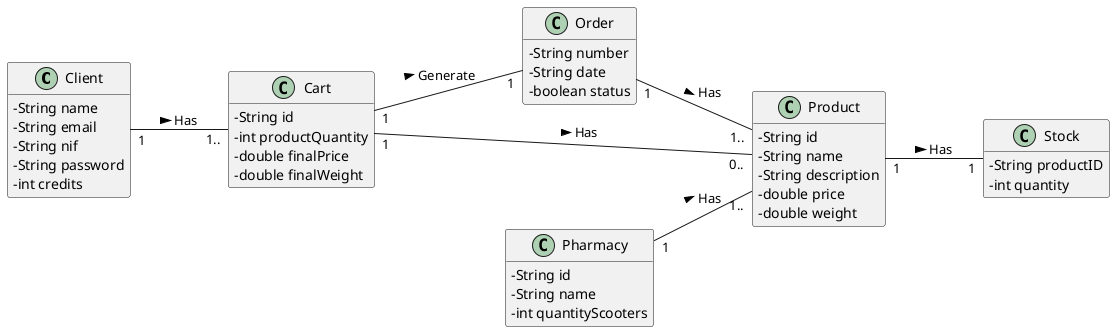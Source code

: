 @startuml
skinparam classAttributeIconSize 0
hide methods
left to right direction

class Client {
  -String name
  -String email
  -String nif
  -String password
  -int credits
}

class Pharmacy {
  -String id
  -String name
  -int quantityScooters
  }

class Order {
  -String number
  -String date
  -boolean status
  }

class Stock {
  -String productID
  -int quantity
}

class Product {
  -String id
  -String name
  -String description
  -double price
  -double weight
}

class Cart {
  -String id
  -int productQuantity
  -double finalPrice
  -double finalWeight
}

Client "1" -- "1.." Cart: Has >

Cart "1" -- "0.." Product: Has >

Cart "1" -- "1" Order: Generate >

Order "1" -- "1.." Product: Has >

Pharmacy "1" -- "1.." Product: Has >

Product "1" -- "1" Stock: Has > 

@enduml